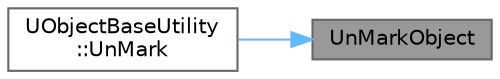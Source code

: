 digraph "UnMarkObject"
{
 // INTERACTIVE_SVG=YES
 // LATEX_PDF_SIZE
  bgcolor="transparent";
  edge [fontname=Helvetica,fontsize=10,labelfontname=Helvetica,labelfontsize=10];
  node [fontname=Helvetica,fontsize=10,shape=box,height=0.2,width=0.4];
  rankdir="RL";
  Node1 [id="Node000001",label="UnMarkObject",height=0.2,width=0.4,color="gray40", fillcolor="grey60", style="filled", fontcolor="black",tooltip="Removes marks from and object."];
  Node1 -> Node2 [id="edge1_Node000001_Node000002",dir="back",color="steelblue1",style="solid",tooltip=" "];
  Node2 [id="Node000002",label="UObjectBaseUtility\l::UnMark",height=0.2,width=0.4,color="grey40", fillcolor="white", style="filled",URL="$d6/d7b/classUObjectBaseUtility.html#a2a1cd98d89a706d78e5e4772e9d927b7",tooltip="Removes marks from and object."];
}
